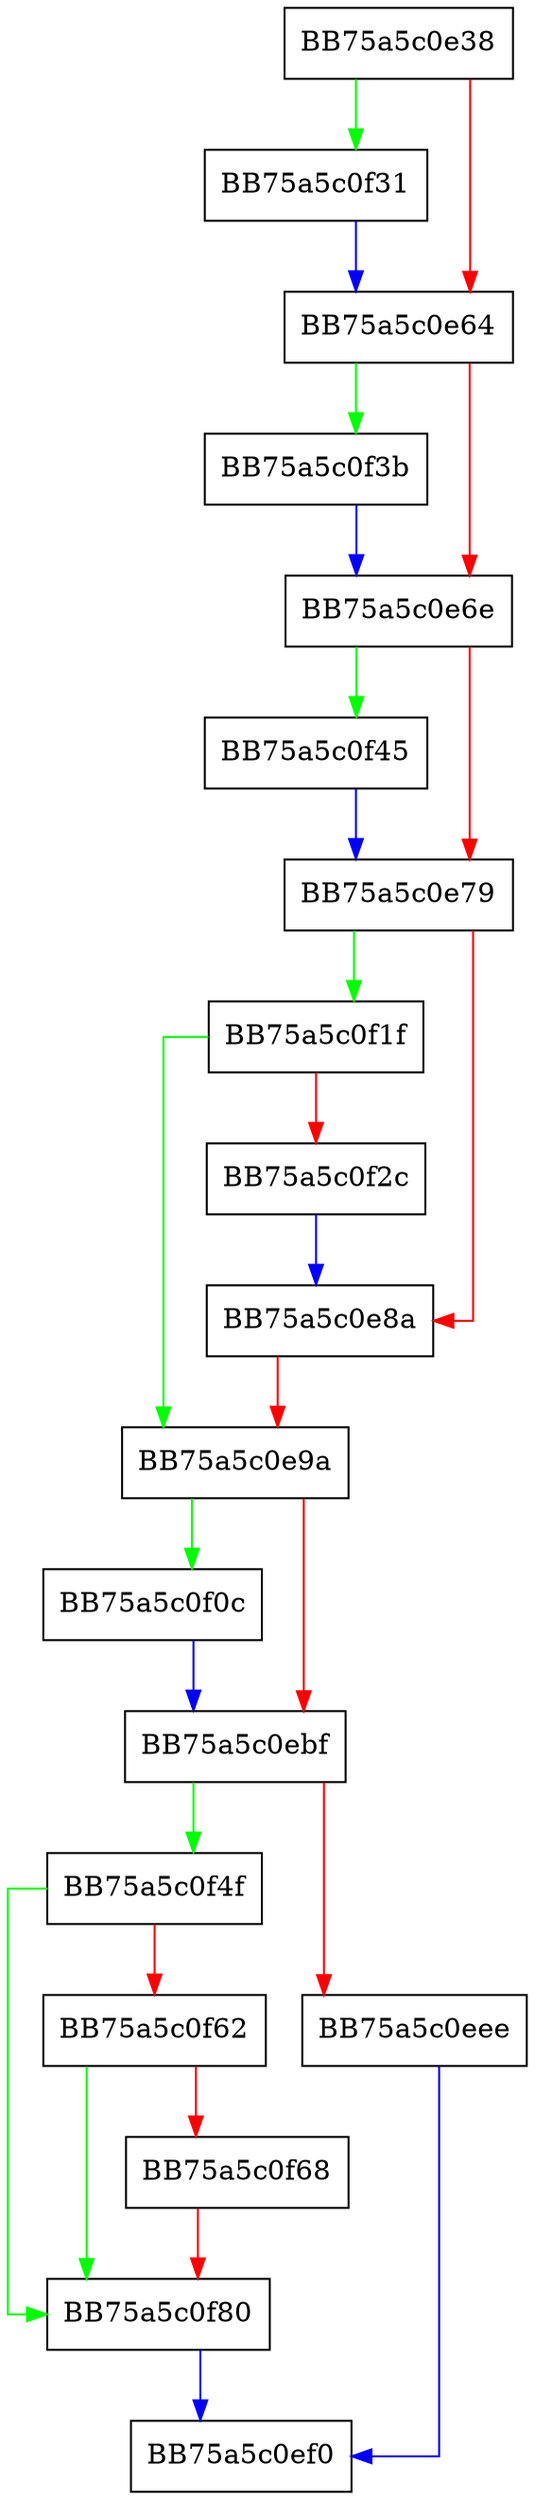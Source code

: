 digraph CreateInstanceForProcessTerminate {
  node [shape="box"];
  graph [splines=ortho];
  BB75a5c0e38 -> BB75a5c0f31 [color="green"];
  BB75a5c0e38 -> BB75a5c0e64 [color="red"];
  BB75a5c0e64 -> BB75a5c0f3b [color="green"];
  BB75a5c0e64 -> BB75a5c0e6e [color="red"];
  BB75a5c0e6e -> BB75a5c0f45 [color="green"];
  BB75a5c0e6e -> BB75a5c0e79 [color="red"];
  BB75a5c0e79 -> BB75a5c0f1f [color="green"];
  BB75a5c0e79 -> BB75a5c0e8a [color="red"];
  BB75a5c0e8a -> BB75a5c0e9a [color="red"];
  BB75a5c0e9a -> BB75a5c0f0c [color="green"];
  BB75a5c0e9a -> BB75a5c0ebf [color="red"];
  BB75a5c0ebf -> BB75a5c0f4f [color="green"];
  BB75a5c0ebf -> BB75a5c0eee [color="red"];
  BB75a5c0eee -> BB75a5c0ef0 [color="blue"];
  BB75a5c0f0c -> BB75a5c0ebf [color="blue"];
  BB75a5c0f1f -> BB75a5c0e9a [color="green"];
  BB75a5c0f1f -> BB75a5c0f2c [color="red"];
  BB75a5c0f2c -> BB75a5c0e8a [color="blue"];
  BB75a5c0f31 -> BB75a5c0e64 [color="blue"];
  BB75a5c0f3b -> BB75a5c0e6e [color="blue"];
  BB75a5c0f45 -> BB75a5c0e79 [color="blue"];
  BB75a5c0f4f -> BB75a5c0f80 [color="green"];
  BB75a5c0f4f -> BB75a5c0f62 [color="red"];
  BB75a5c0f62 -> BB75a5c0f80 [color="green"];
  BB75a5c0f62 -> BB75a5c0f68 [color="red"];
  BB75a5c0f68 -> BB75a5c0f80 [color="red"];
  BB75a5c0f80 -> BB75a5c0ef0 [color="blue"];
}